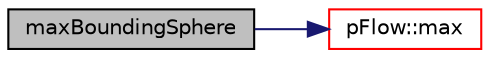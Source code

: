 digraph "maxBoundingSphere"
{
 // LATEX_PDF_SIZE
  edge [fontname="Helvetica",fontsize="10",labelfontname="Helvetica",labelfontsize="10"];
  node [fontname="Helvetica",fontsize="10",shape=record];
  rankdir="LR";
  Node1 [label="maxBoundingSphere",height=0.2,width=0.4,color="black", fillcolor="grey75", style="filled", fontcolor="black",tooltip=" "];
  Node1 -> Node2 [color="midnightblue",fontsize="10",style="solid",fontname="Helvetica"];
  Node2 [label="pFlow::max",height=0.2,width=0.4,color="red", fillcolor="white", style="filled",URL="$namespacepFlow.html#a92e15c22d8a3e36e134f9bcc66bd8652",tooltip=" "];
}
